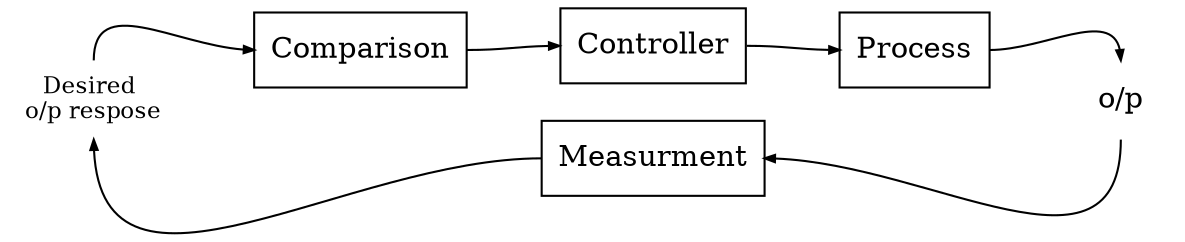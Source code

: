 digraph {

	rankdir=LR;
	a [shape=none, label="Desired \no/p respose", fontsize = 11];
	b [shape=box, label="Comparison"];
	c [shape=box, label="Controller"];
	d [shape=box, label="Process"];
	e [shape=none, label="o/p"];
	f [shape=box, label="Measurment"];

	{ rank = same; c; f }

	a -> b [arrowsize = 0.5, tailport = n, headport = w]
	b -> c [arrowsize = 0.5, tailport = e, headport = w]
	c -> d [arrowsize = 0.5, tailport = e, headport = w]
	d -> e [arrowsize = 0.5, tailport = e, headport = n]
	e -> f [arrowsize = 0.5, tailport = s, headport = e]
	f -> a [arrowsize = 0.5, tailport = w, headport = s]

}